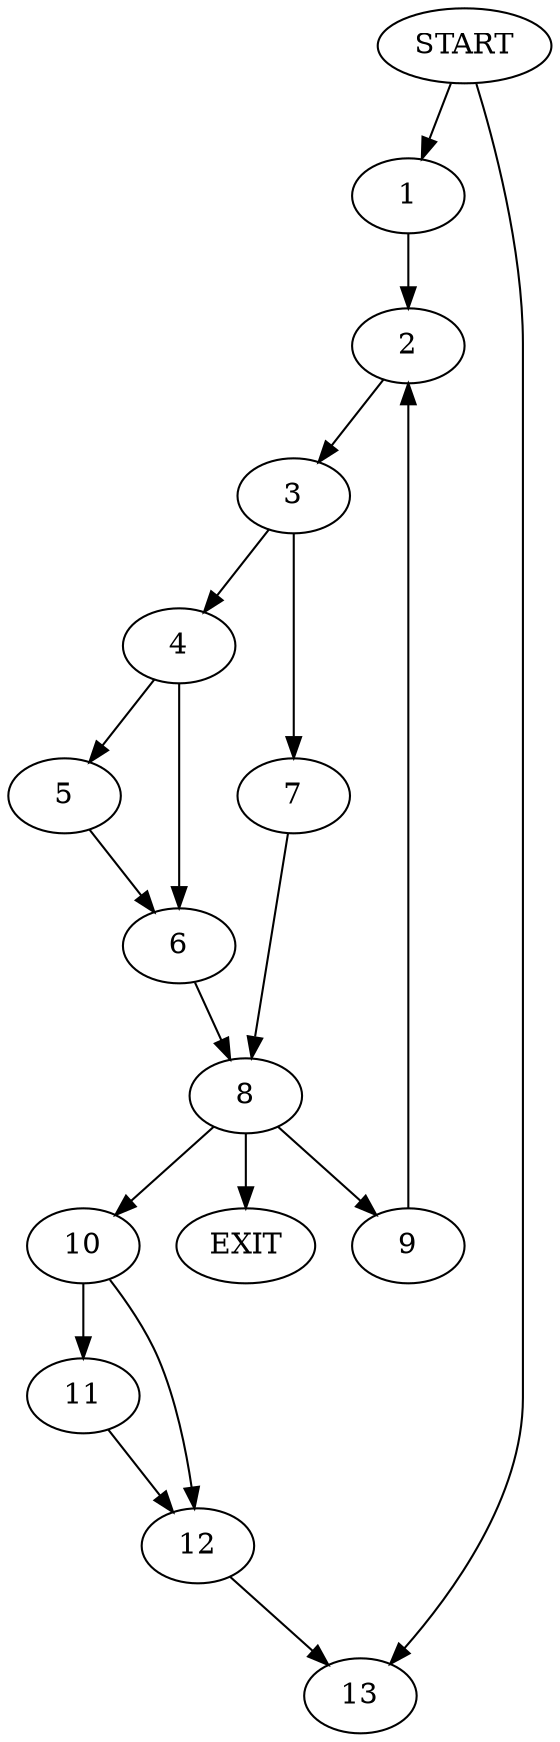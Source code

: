digraph { 
0 [label="START"];
1;
2;
3;
4;
5;
6;
7;
8;
9;
10;
11;
12;
13;
14[label="EXIT"];
0 -> 1;
0 -> 13;
1 -> 2;
2 -> 3;
3 -> 4;
3 -> 7;
4 -> 5;
4 -> 6;
5 -> 6;
6 -> 8;
7 -> 8;
8 -> 14;
8 -> 9;
8:s2 -> 10;
9 -> 2;
10 -> 11;
10 -> 12;
11 -> 12;
12 -> 13;
}